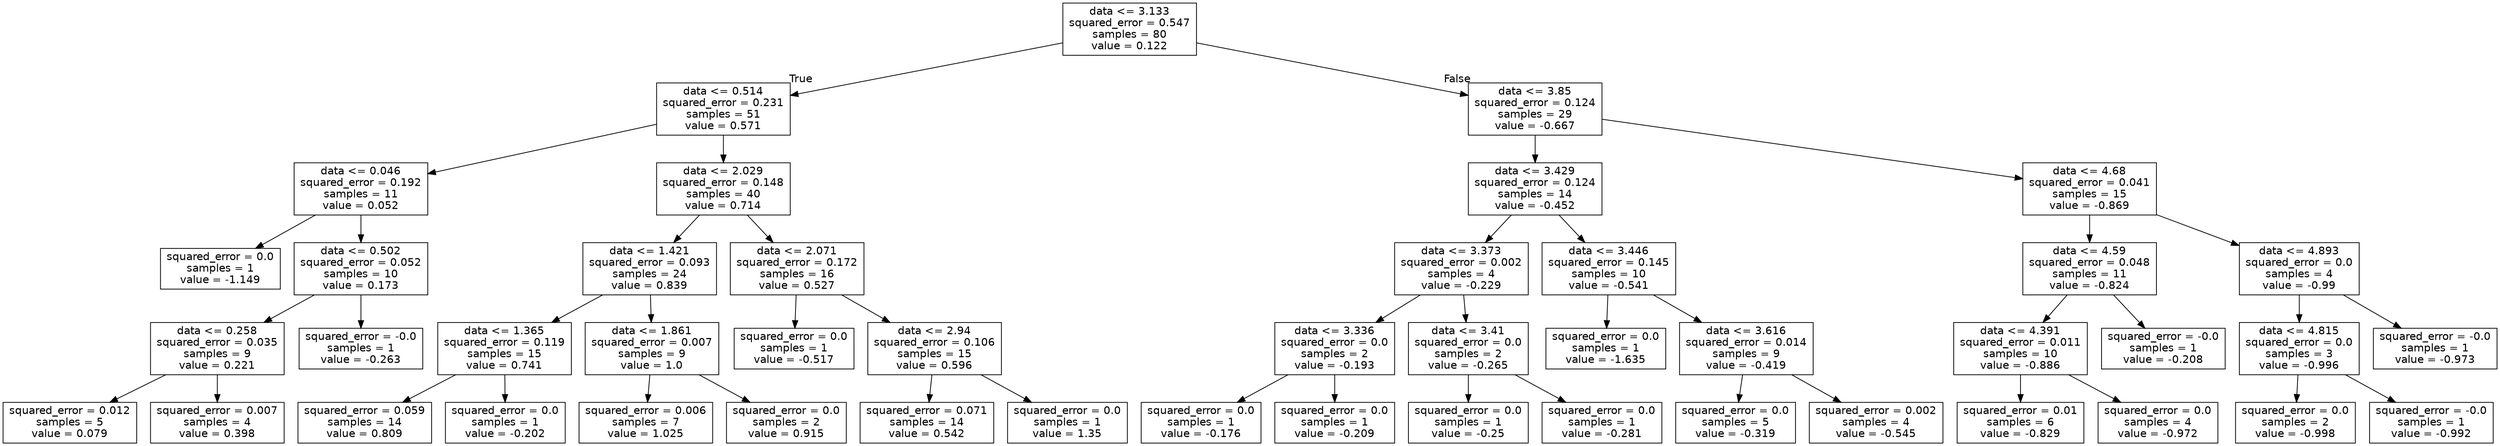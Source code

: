 digraph Tree {
node [shape=box, fontname="helvetica"] ;
edge [fontname="helvetica"] ;
0 [label="data <= 3.133\nsquared_error = 0.547\nsamples = 80\nvalue = 0.122"] ;
1 [label="data <= 0.514\nsquared_error = 0.231\nsamples = 51\nvalue = 0.571"] ;
0 -> 1 [labeldistance=2.5, labelangle=45, headlabel="True"] ;
2 [label="data <= 0.046\nsquared_error = 0.192\nsamples = 11\nvalue = 0.052"] ;
1 -> 2 ;
3 [label="squared_error = 0.0\nsamples = 1\nvalue = -1.149"] ;
2 -> 3 ;
4 [label="data <= 0.502\nsquared_error = 0.052\nsamples = 10\nvalue = 0.173"] ;
2 -> 4 ;
5 [label="data <= 0.258\nsquared_error = 0.035\nsamples = 9\nvalue = 0.221"] ;
4 -> 5 ;
6 [label="squared_error = 0.012\nsamples = 5\nvalue = 0.079"] ;
5 -> 6 ;
7 [label="squared_error = 0.007\nsamples = 4\nvalue = 0.398"] ;
5 -> 7 ;
8 [label="squared_error = -0.0\nsamples = 1\nvalue = -0.263"] ;
4 -> 8 ;
9 [label="data <= 2.029\nsquared_error = 0.148\nsamples = 40\nvalue = 0.714"] ;
1 -> 9 ;
10 [label="data <= 1.421\nsquared_error = 0.093\nsamples = 24\nvalue = 0.839"] ;
9 -> 10 ;
11 [label="data <= 1.365\nsquared_error = 0.119\nsamples = 15\nvalue = 0.741"] ;
10 -> 11 ;
12 [label="squared_error = 0.059\nsamples = 14\nvalue = 0.809"] ;
11 -> 12 ;
13 [label="squared_error = 0.0\nsamples = 1\nvalue = -0.202"] ;
11 -> 13 ;
14 [label="data <= 1.861\nsquared_error = 0.007\nsamples = 9\nvalue = 1.0"] ;
10 -> 14 ;
15 [label="squared_error = 0.006\nsamples = 7\nvalue = 1.025"] ;
14 -> 15 ;
16 [label="squared_error = 0.0\nsamples = 2\nvalue = 0.915"] ;
14 -> 16 ;
17 [label="data <= 2.071\nsquared_error = 0.172\nsamples = 16\nvalue = 0.527"] ;
9 -> 17 ;
18 [label="squared_error = 0.0\nsamples = 1\nvalue = -0.517"] ;
17 -> 18 ;
19 [label="data <= 2.94\nsquared_error = 0.106\nsamples = 15\nvalue = 0.596"] ;
17 -> 19 ;
20 [label="squared_error = 0.071\nsamples = 14\nvalue = 0.542"] ;
19 -> 20 ;
21 [label="squared_error = 0.0\nsamples = 1\nvalue = 1.35"] ;
19 -> 21 ;
22 [label="data <= 3.85\nsquared_error = 0.124\nsamples = 29\nvalue = -0.667"] ;
0 -> 22 [labeldistance=2.5, labelangle=-45, headlabel="False"] ;
23 [label="data <= 3.429\nsquared_error = 0.124\nsamples = 14\nvalue = -0.452"] ;
22 -> 23 ;
24 [label="data <= 3.373\nsquared_error = 0.002\nsamples = 4\nvalue = -0.229"] ;
23 -> 24 ;
25 [label="data <= 3.336\nsquared_error = 0.0\nsamples = 2\nvalue = -0.193"] ;
24 -> 25 ;
26 [label="squared_error = 0.0\nsamples = 1\nvalue = -0.176"] ;
25 -> 26 ;
27 [label="squared_error = 0.0\nsamples = 1\nvalue = -0.209"] ;
25 -> 27 ;
28 [label="data <= 3.41\nsquared_error = 0.0\nsamples = 2\nvalue = -0.265"] ;
24 -> 28 ;
29 [label="squared_error = 0.0\nsamples = 1\nvalue = -0.25"] ;
28 -> 29 ;
30 [label="squared_error = 0.0\nsamples = 1\nvalue = -0.281"] ;
28 -> 30 ;
31 [label="data <= 3.446\nsquared_error = 0.145\nsamples = 10\nvalue = -0.541"] ;
23 -> 31 ;
32 [label="squared_error = 0.0\nsamples = 1\nvalue = -1.635"] ;
31 -> 32 ;
33 [label="data <= 3.616\nsquared_error = 0.014\nsamples = 9\nvalue = -0.419"] ;
31 -> 33 ;
34 [label="squared_error = 0.0\nsamples = 5\nvalue = -0.319"] ;
33 -> 34 ;
35 [label="squared_error = 0.002\nsamples = 4\nvalue = -0.545"] ;
33 -> 35 ;
36 [label="data <= 4.68\nsquared_error = 0.041\nsamples = 15\nvalue = -0.869"] ;
22 -> 36 ;
37 [label="data <= 4.59\nsquared_error = 0.048\nsamples = 11\nvalue = -0.824"] ;
36 -> 37 ;
38 [label="data <= 4.391\nsquared_error = 0.011\nsamples = 10\nvalue = -0.886"] ;
37 -> 38 ;
39 [label="squared_error = 0.01\nsamples = 6\nvalue = -0.829"] ;
38 -> 39 ;
40 [label="squared_error = 0.0\nsamples = 4\nvalue = -0.972"] ;
38 -> 40 ;
41 [label="squared_error = -0.0\nsamples = 1\nvalue = -0.208"] ;
37 -> 41 ;
42 [label="data <= 4.893\nsquared_error = 0.0\nsamples = 4\nvalue = -0.99"] ;
36 -> 42 ;
43 [label="data <= 4.815\nsquared_error = 0.0\nsamples = 3\nvalue = -0.996"] ;
42 -> 43 ;
44 [label="squared_error = 0.0\nsamples = 2\nvalue = -0.998"] ;
43 -> 44 ;
45 [label="squared_error = -0.0\nsamples = 1\nvalue = -0.992"] ;
43 -> 45 ;
46 [label="squared_error = -0.0\nsamples = 1\nvalue = -0.973"] ;
42 -> 46 ;
}